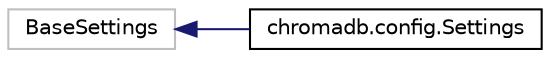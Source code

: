 digraph "Graphical Class Hierarchy"
{
 // LATEX_PDF_SIZE
  edge [fontname="Helvetica",fontsize="10",labelfontname="Helvetica",labelfontsize="10"];
  node [fontname="Helvetica",fontsize="10",shape=record];
  rankdir="LR";
  Node15569 [label="BaseSettings",height=0.2,width=0.4,color="grey75", fillcolor="white", style="filled",tooltip=" "];
  Node15569 -> Node0 [dir="back",color="midnightblue",fontsize="10",style="solid",fontname="Helvetica"];
  Node0 [label="chromadb.config.Settings",height=0.2,width=0.4,color="black", fillcolor="white", style="filled",URL="$classchromadb_1_1config_1_1Settings.html",tooltip=" "];
}
